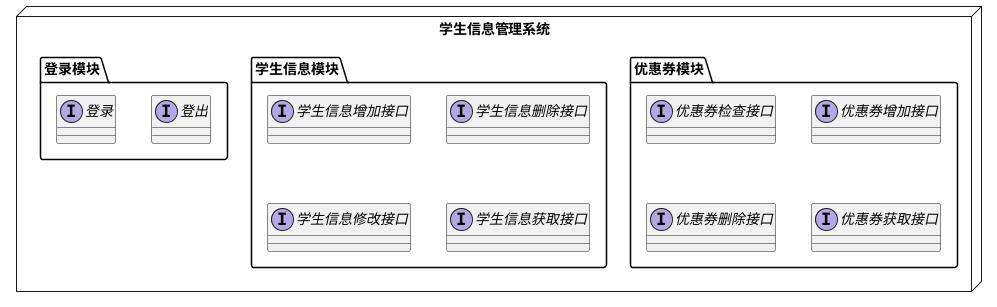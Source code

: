 @startuml

node "学生信息管理系统" {
    folder "优惠券模块"{
        interface  优惠券检查接口
        interface  优惠券增加接口
        interface  优惠券删除接口
        interface  优惠券获取接口
    }
    folder "学生信息模块"{
        interface  学生信息增加接口
        interface  学生信息删除接口
        interface  学生信息修改接口
        interface  学生信息获取接口
    }
    folder "登录模块"{
        interface  登出
        interface  登录
    }
}




@enduml

